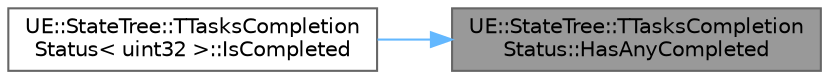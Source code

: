 digraph "UE::StateTree::TTasksCompletionStatus::HasAnyCompleted"
{
 // INTERACTIVE_SVG=YES
 // LATEX_PDF_SIZE
  bgcolor="transparent";
  edge [fontname=Helvetica,fontsize=10,labelfontname=Helvetica,labelfontsize=10];
  node [fontname=Helvetica,fontsize=10,shape=box,height=0.2,width=0.4];
  rankdir="RL";
  Node1 [id="Node000001",label="UE::StateTree::TTasksCompletion\lStatus::HasAnyCompleted",height=0.2,width=0.4,color="gray40", fillcolor="grey60", style="filled", fontcolor="black",tooltip=" "];
  Node1 -> Node2 [id="edge1_Node000001_Node000002",dir="back",color="steelblue1",style="solid",tooltip=" "];
  Node2 [id="Node000002",label="UE::StateTree::TTasksCompletion\lStatus\< uint32 \>::IsCompleted",height=0.2,width=0.4,color="grey40", fillcolor="white", style="filled",URL="$db/dff/structUE_1_1StateTree_1_1TTasksCompletionStatus.html#abf50fe6df58fc77a174ec0f6d8c417e1",tooltip=" "];
}

